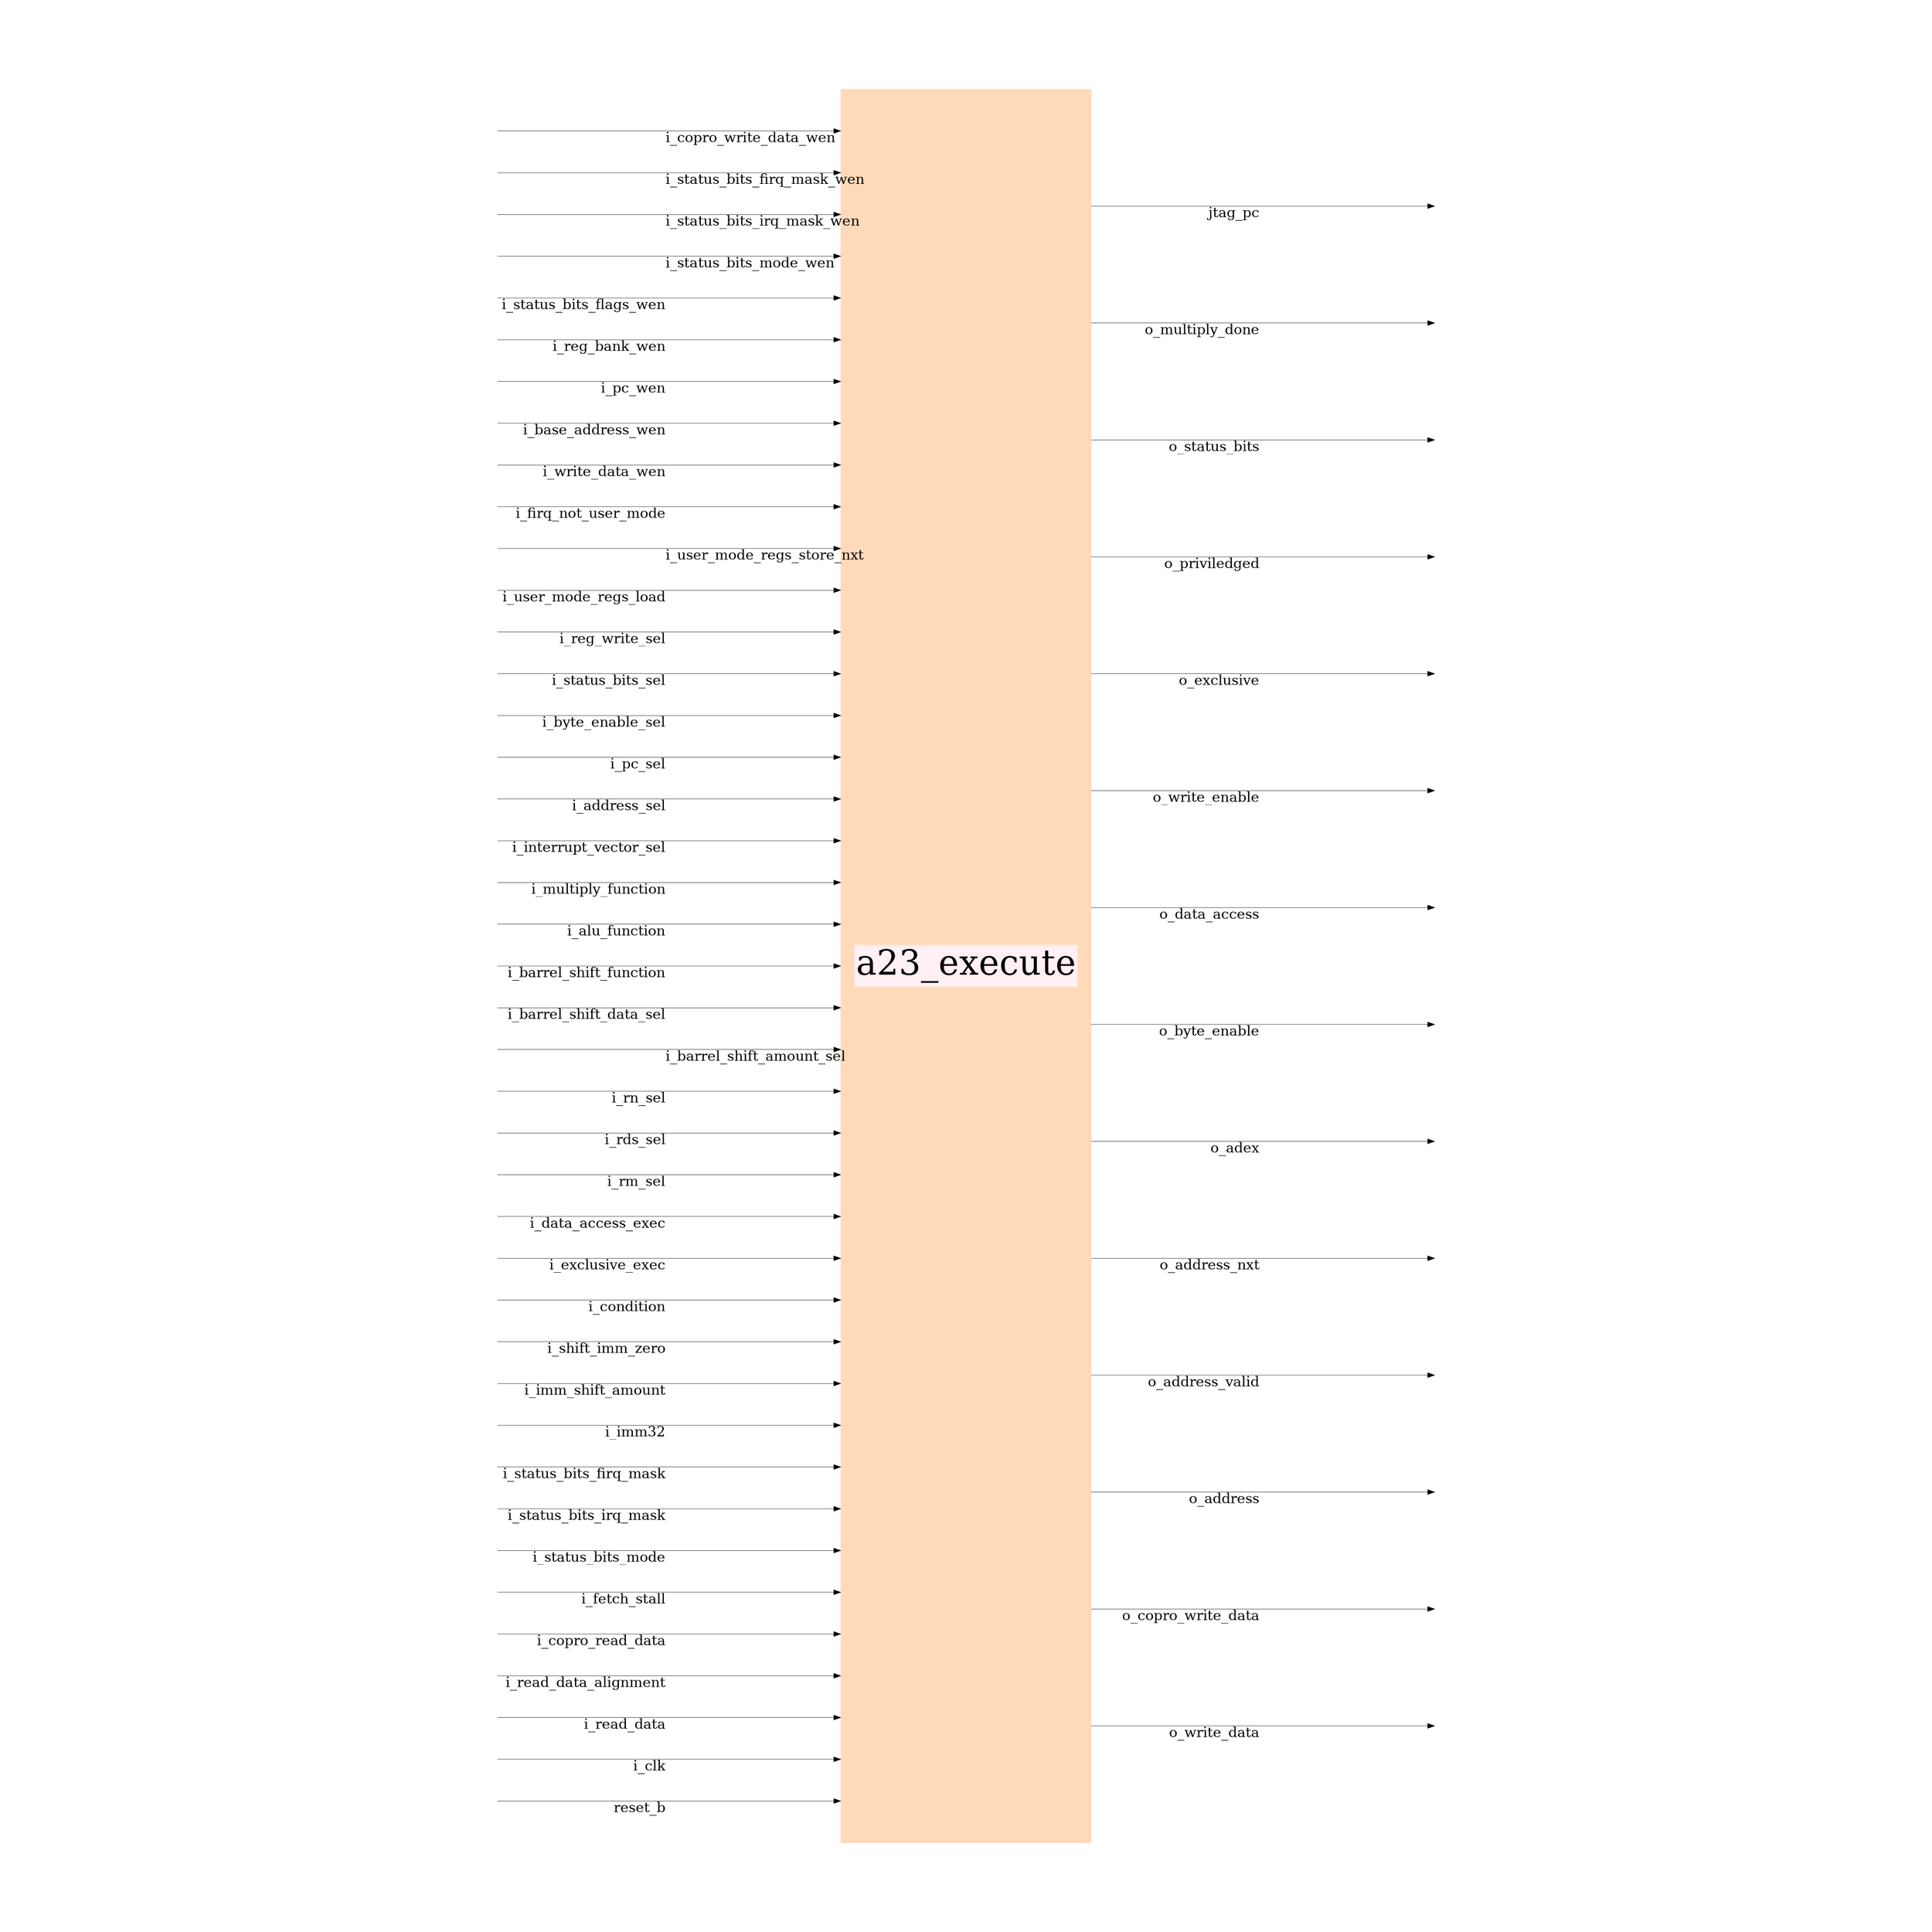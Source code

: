 digraph {
	graph [bb="0,0,5040,5040",
		comment=a23_execute,
		compound=True,
		margin=1.0,
		multiedges=True,
		overlap=False,
		page="11,11",
		rank=same,
		rankdir=LR,
		ranksep=.5,
		ratio=1,
		size="20.0, 20.0",
		splines=ortho
	];
	node [label="\N"];
	a23_execute_left	 [color=peachpuff,
		fontsize=10,
		height=70,
		label=a23_execute_left,
		pos="813,2520",
		shape=box,
		style=invis,
		width=10];
	a23_execute	 [color=peachpuff,
		fontsize=10,
		height=70,
		label=<<TABLE BGCOLOR="lavenderblush">             <TR><TD><FONT POINT-SIZE="100">a23_execute</FONT></TD></TR>             </TABLE>>,
		pos="2520,2520",
		shape=box,
		style=filled,
		width=10];
	a23_execute_left -> a23_execute	 [arrowhead=normal,
		arrowsize=2,
		fontsize=40,
		penwidth=1,
		pos="e,2159.9,4920 1173.2,4920 1173.2,4920 2139.9,4920 2139.9,4920",
		style=filled,
		weight=2.0,
		xlabel=reset_b,
		xlp="1597.6,4898"];
	a23_execute_left -> a23_execute	 [arrowhead=normal,
		arrowsize=2,
		fontsize=40,
		penwidth=1,
		pos="e,2159.9,120 1173.2,120 1173.2,120 2139.9,120 2139.9,120",
		style=filled,
		weight=2.0,
		xlabel=i_clk,
		xlp="1617.1,98"];
	a23_execute_left -> a23_execute	 [arrowhead=normal,
		arrowsize=2,
		fontsize=40,
		penwidth=1,
		pos="e,2159.9,240 1173.2,240 1173.2,240 2139.9,240 2139.9,240",
		style=filled,
		weight=2.0,
		xlabel=i_read_data,
		xlp="1562.6,218"];
	a23_execute_left -> a23_execute	 [arrowhead=normal,
		arrowsize=2,
		fontsize=40,
		penwidth=1,
		pos="e,2159.9,360 1173.2,360 1173.2,360 2139.9,360 2139.9,360",
		style=filled,
		weight=2.0,
		xlabel=i_read_data_alignment,
		xlp="1473.1,338"];
	a23_execute_left -> a23_execute	 [arrowhead=normal,
		arrowsize=2,
		fontsize=40,
		penwidth=1,
		pos="e,2159.9,480 1173.2,480 1173.2,480 2139.9,480 2139.9,480",
		style=filled,
		weight=2.0,
		xlabel=i_copro_read_data,
		xlp="1506.1,458"];
	a23_execute_left -> a23_execute	 [arrowhead=normal,
		arrowsize=2,
		fontsize=40,
		penwidth=1,
		pos="e,2159.9,600 1173.2,600 1173.2,600 2139.9,600 2139.9,600",
		style=filled,
		weight=2.0,
		xlabel=i_fetch_stall,
		xlp="1559.6,578"];
	a23_execute_left -> a23_execute	 [arrowhead=normal,
		arrowsize=2,
		fontsize=40,
		penwidth=1,
		pos="e,2159.9,720 1173.2,720 1173.2,720 2139.9,720 2139.9,720",
		style=filled,
		weight=2.0,
		xlabel=i_status_bits_mode,
		xlp="1501.6,698"];
	a23_execute_left -> a23_execute	 [arrowhead=normal,
		arrowsize=2,
		fontsize=40,
		penwidth=1,
		pos="e,2159.9,840 1173.2,840 1173.2,840 2139.9,840 2139.9,840",
		style=filled,
		weight=2.0,
		xlabel=i_status_bits_irq_mask,
		xlp="1472.1,818"];
	a23_execute_left -> a23_execute	 [arrowhead=normal,
		arrowsize=2,
		fontsize=40,
		penwidth=1,
		pos="e,2159.9,960 1173.2,960 1173.2,960 2139.9,960 2139.9,960",
		style=filled,
		weight=2.0,
		xlabel=i_status_bits_firq_mask,
		xlp="1466.6,938"];
	a23_execute_left -> a23_execute	 [arrowhead=normal,
		arrowsize=2,
		fontsize=40,
		penwidth=1,
		pos="e,2159.9,1080 1173.2,1080 1173.2,1080 2139.9,1080 2139.9,1080",
		style=filled,
		weight=2.0,
		xlabel=i_imm32,
		xlp="1585.6,1058"];
	a23_execute_left -> a23_execute	 [arrowhead=normal,
		arrowsize=2,
		fontsize=40,
		penwidth=1,
		pos="e,2159.9,1200 1173.2,1200 1173.2,1200 2139.9,1200 2139.9,1200",
		style=filled,
		weight=2.0,
		xlabel=i_imm_shift_amount,
		xlp="1491.1,1178"];
	a23_execute_left -> a23_execute	 [arrowhead=normal,
		arrowsize=2,
		fontsize=40,
		penwidth=1,
		pos="e,2159.9,1320 1173.2,1320 1173.2,1320 2139.9,1320 2139.9,1320",
		style=filled,
		weight=2.0,
		xlabel=i_shift_imm_zero,
		xlp="1516.6,1298"];
	a23_execute_left -> a23_execute	 [arrowhead=normal,
		arrowsize=2,
		fontsize=40,
		penwidth=1,
		pos="e,2159.9,1440 1173.2,1440 1173.2,1440 2139.9,1440 2139.9,1440",
		style=filled,
		weight=2.0,
		xlabel=i_condition,
		xlp="1566.1,1418"];
	a23_execute_left -> a23_execute	 [arrowhead=normal,
		arrowsize=2,
		fontsize=40,
		penwidth=1,
		pos="e,2159.9,1560 1173.2,1560 1173.2,1560 2139.9,1560 2139.9,1560",
		style=filled,
		weight=2.0,
		xlabel=i_exclusive_exec,
		xlp="1519.6,1538"];
	a23_execute_left -> a23_execute	 [arrowhead=normal,
		arrowsize=2,
		fontsize=40,
		penwidth=1,
		pos="e,2159.9,1680 1173.2,1680 1173.2,1680 2139.9,1680 2139.9,1680",
		style=filled,
		weight=2.0,
		xlabel=i_data_access_exec,
		xlp="1498.6,1658"];
	a23_execute_left -> a23_execute	 [arrowhead=normal,
		arrowsize=2,
		fontsize=40,
		penwidth=1,
		pos="e,2159.9,1800 1173.2,1800 1173.2,1800 2139.9,1800 2139.9,1800",
		style=filled,
		weight=2.0,
		xlabel=i_rm_sel,
		xlp="1587.1,1778"];
	a23_execute_left -> a23_execute	 [arrowhead=normal,
		arrowsize=2,
		fontsize=40,
		penwidth=1,
		pos="e,2159.9,1920 1173.2,1920 1173.2,1920 2139.9,1920 2139.9,1920",
		style=filled,
		weight=2.0,
		xlabel=i_rds_sel,
		xlp="1584.6,1898"];
	a23_execute_left -> a23_execute	 [arrowhead=normal,
		arrowsize=2,
		fontsize=40,
		penwidth=1,
		pos="e,2159.9,2040 1173.2,2040 1173.2,2040 2139.9,2040 2139.9,2040",
		style=filled,
		weight=2.0,
		xlabel=i_rn_sel,
		xlp="1592.6,2018"];
	a23_execute_left -> a23_execute	 [arrowhead=normal,
		arrowsize=2,
		fontsize=40,
		penwidth=1,
		pos="e,2159.9,2160 1173.2,2160 1173.2,2160 2139.9,2160 2139.9,2160",
		style=filled,
		weight=2.0,
		xlabel=i_barrel_shift_amount_sel,
		xlp="1448.1,2138"];
	a23_execute_left -> a23_execute	 [arrowhead=normal,
		arrowsize=2,
		fontsize=40,
		penwidth=1,
		pos="e,2159.9,2280 1173.2,2280 1173.2,2280 2139.9,2280 2139.9,2280",
		style=filled,
		weight=2.0,
		xlabel=i_barrel_shift_data_sel,
		xlp="1474.6,2258"];
	a23_execute_left -> a23_execute	 [arrowhead=normal,
		arrowsize=2,
		fontsize=40,
		penwidth=1,
		pos="e,2159.9,2400 1173.2,2400 1173.2,2400 2139.9,2400 2139.9,2400",
		style=filled,
		weight=2.0,
		xlabel=i_barrel_shift_function,
		xlp="1474.6,2378"];
	a23_execute_left -> a23_execute	 [arrowhead=normal,
		arrowsize=2,
		fontsize=40,
		penwidth=1,
		pos="e,2159.9,2520 1173.2,2520 1173.2,2520 2139.9,2520 2139.9,2520",
		style=filled,
		weight=2.0,
		xlabel=i_alu_function,
		xlp="1541.6,2498"];
	a23_execute_left -> a23_execute	 [arrowhead=normal,
		arrowsize=2,
		fontsize=40,
		penwidth=1,
		pos="e,2159.9,2640 1173.2,2640 1173.2,2640 2139.9,2640 2139.9,2640",
		style=filled,
		weight=2.0,
		xlabel=i_multiply_function,
		xlp="1499.6,2618"];
	a23_execute_left -> a23_execute	 [arrowhead=normal,
		arrowsize=2,
		fontsize=40,
		penwidth=1,
		pos="e,2159.9,2760 1173.2,2760 1173.2,2760 2139.9,2760 2139.9,2760",
		style=filled,
		weight=2.0,
		xlabel=i_interrupt_vector_sel,
		xlp="1480.6,2738"];
	a23_execute_left -> a23_execute	 [arrowhead=normal,
		arrowsize=2,
		fontsize=40,
		penwidth=1,
		pos="e,2159.9,2880 1173.2,2880 1173.2,2880 2139.9,2880 2139.9,2880",
		style=filled,
		weight=2.0,
		xlabel=i_address_sel,
		xlp="1548.6,2858"];
	a23_execute_left -> a23_execute	 [arrowhead=normal,
		arrowsize=2,
		fontsize=40,
		penwidth=1,
		pos="e,2159.9,3000 1173.2,3000 1173.2,3000 2139.9,3000 2139.9,3000",
		style=filled,
		weight=2.0,
		xlabel=i_pc_sel,
		xlp="1590.1,2978"];
	a23_execute_left -> a23_execute	 [arrowhead=normal,
		arrowsize=2,
		fontsize=40,
		penwidth=1,
		pos="e,2159.9,3120 1173.2,3120 1173.2,3120 2139.9,3120 2139.9,3120",
		style=filled,
		weight=2.0,
		xlabel=i_byte_enable_sel,
		xlp="1512.1,3098"];
	a23_execute_left -> a23_execute	 [arrowhead=normal,
		arrowsize=2,
		fontsize=40,
		penwidth=1,
		pos="e,2159.9,3240 1173.2,3240 1173.2,3240 2139.9,3240 2139.9,3240",
		style=filled,
		weight=2.0,
		xlabel=i_status_bits_sel,
		xlp="1524.6,3218"];
	a23_execute_left -> a23_execute	 [arrowhead=normal,
		arrowsize=2,
		fontsize=40,
		penwidth=1,
		pos="e,2159.9,3360 1173.2,3360 1173.2,3360 2139.9,3360 2139.9,3360",
		style=filled,
		weight=2.0,
		xlabel=i_reg_write_sel,
		xlp="1533.1,3338"];
	a23_execute_left -> a23_execute	 [arrowhead=normal,
		arrowsize=2,
		fontsize=40,
		penwidth=1,
		pos="e,2159.9,3480 1173.2,3480 1173.2,3480 2139.9,3480 2139.9,3480",
		style=filled,
		weight=2.0,
		xlabel=i_user_mode_regs_load,
		xlp="1464.6,3458"];
	a23_execute_left -> a23_execute	 [arrowhead=normal,
		arrowsize=2,
		fontsize=40,
		penwidth=1,
		pos="e,2159.9,3600 1173.2,3600 1173.2,3600 2139.9,3600 2139.9,3600",
		style=filled,
		weight=2.0,
		xlabel=i_user_mode_regs_store_nxt,
		xlp="1423.6,3578"];
	a23_execute_left -> a23_execute	 [arrowhead=normal,
		arrowsize=2,
		fontsize=40,
		penwidth=1,
		pos="e,2159.9,3720 1173.2,3720 1173.2,3720 2139.9,3720 2139.9,3720",
		style=filled,
		weight=2.0,
		xlabel=i_firq_not_user_mode,
		xlp="1479.1,3698"];
	a23_execute_left -> a23_execute	 [arrowhead=normal,
		arrowsize=2,
		fontsize=40,
		penwidth=1,
		pos="e,2159.9,3840 1173.2,3840 1173.2,3840 2139.9,3840 2139.9,3840",
		style=filled,
		weight=2.0,
		xlabel=i_write_data_wen,
		xlp="1513.6,3818"];
	a23_execute_left -> a23_execute	 [arrowhead=normal,
		arrowsize=2,
		fontsize=40,
		penwidth=1,
		pos="e,2159.9,3960 1173.2,3960 1173.2,3960 2139.9,3960 2139.9,3960",
		style=filled,
		weight=2.0,
		xlabel=i_base_address_wen,
		xlp="1491.1,3938"];
	a23_execute_left -> a23_execute	 [arrowhead=normal,
		arrowsize=2,
		fontsize=40,
		penwidth=1,
		pos="e,2159.9,4080 1173.2,4080 1173.2,4080 2139.9,4080 2139.9,4080",
		style=filled,
		weight=2.0,
		xlabel=i_pc_wen,
		xlp="1578.6,4058"];
	a23_execute_left -> a23_execute	 [arrowhead=normal,
		arrowsize=2,
		fontsize=40,
		penwidth=1,
		pos="e,2159.9,4200 1173.2,4200 1173.2,4200 2139.9,4200 2139.9,4200",
		style=filled,
		weight=2.0,
		xlabel=i_reg_bank_wen,
		xlp="1522.6,4178"];
	a23_execute_left -> a23_execute	 [arrowhead=normal,
		arrowsize=2,
		fontsize=40,
		penwidth=1,
		pos="e,2159.9,4320 1173.2,4320 1173.2,4320 2139.9,4320 2139.9,4320",
		style=filled,
		weight=2.0,
		xlabel=i_status_bits_flags_wen,
		xlp="1465.6,4298"];
	a23_execute_left -> a23_execute	 [arrowhead=normal,
		arrowsize=2,
		fontsize=40,
		penwidth=1,
		pos="e,2159.9,4440 1173.2,4440 1173.2,4440 2139.9,4440 2139.9,4440",
		style=filled,
		weight=2.0,
		xlabel=i_status_bits_mode_wen,
		xlp="1458.1,4418"];
	a23_execute_left -> a23_execute	 [arrowhead=normal,
		arrowsize=2,
		fontsize=40,
		penwidth=1,
		pos="e,2159.9,4560 1173.2,4560 1173.2,4560 2139.9,4560 2139.9,4560",
		style=filled,
		weight=2.0,
		xlabel=i_status_bits_irq_mask_wen,
		xlp="1428.6,4538"];
	a23_execute_left -> a23_execute	 [arrowhead=normal,
		arrowsize=2,
		fontsize=40,
		penwidth=1,
		pos="e,2159.9,4680 1173.2,4680 1173.2,4680 2139.9,4680 2139.9,4680",
		style=filled,
		weight=2.0,
		xlabel=i_status_bits_firq_mask_wen,
		xlp="1423.1,4658"];
	a23_execute_left -> a23_execute	 [arrowhead=normal,
		arrowsize=2,
		fontsize=40,
		penwidth=1,
		pos="e,2159.9,4800 1173.2,4800 1173.2,4800 2139.9,4800 2139.9,4800",
		style=filled,
		weight=2.0,
		xlabel=i_copro_write_data_wen,
		xlp="1457.1,4778"];
	a23_execute_right	 [color=peachpuff,
		fontsize=10,
		height=70,
		label=a23_execute_right,
		pos="4227,2520",
		shape=box,
		style=invis,
		width=10];
	a23_execute -> a23_execute_right	 [arrowhead=normal,
		arrowsize=2,
		fontsize=40,
		penwidth=1,
		pos="e,3866.9,672 2880.2,672 2880.2,672 3846.9,672 3846.9,672",
		style=filled,
		weight=2.0,
		xlabel=o_write_data,
		xlp="3258.6,650"];
	a23_execute -> a23_execute_right	 [arrowhead=normal,
		arrowsize=2,
		fontsize=40,
		penwidth=1,
		pos="e,3866.9,1008 2880.2,1008 2880.2,1008 3846.9,1008 3846.9,1008",
		style=filled,
		weight=2.0,
		xlabel=o_copro_write_data,
		xlp="3202.6,986"];
	a23_execute -> a23_execute_right	 [arrowhead=normal,
		arrowsize=2,
		fontsize=40,
		penwidth=1,
		pos="e,3866.9,1344 2880.2,1344 2880.2,1344 3846.9,1344 3846.9,1344",
		style=filled,
		weight=2.0,
		xlabel=o_address,
		xlp="3282.1,1322"];
	a23_execute -> a23_execute_right	 [arrowhead=normal,
		arrowsize=2,
		fontsize=40,
		penwidth=1,
		pos="e,3866.9,1680 2880.2,1680 2880.2,1680 3846.9,1680 3846.9,1680",
		style=filled,
		weight=2.0,
		xlabel=o_address_valid,
		xlp="3234.1,1658"];
	a23_execute -> a23_execute_right	 [arrowhead=normal,
		arrowsize=2,
		fontsize=40,
		penwidth=1,
		pos="e,3866.9,2016 2880.2,2016 2880.2,2016 3846.9,2016 3846.9,2016",
		style=filled,
		weight=2.0,
		xlabel=o_address_nxt,
		xlp="3246.1,1994"];
	a23_execute -> a23_execute_right	 [arrowhead=normal,
		arrowsize=2,
		fontsize=40,
		penwidth=1,
		pos="e,3866.9,2352 2880.2,2352 2880.2,2352 3846.9,2352 3846.9,2352",
		style=filled,
		weight=2.0,
		xlabel=o_adex,
		xlp="3304.6,2330"];
	a23_execute -> a23_execute_right	 [arrowhead=normal,
		arrowsize=2,
		fontsize=40,
		penwidth=1,
		pos="e,3866.9,2688 2880.2,2688 2880.2,2688 3846.9,2688 3846.9,2688",
		style=filled,
		weight=2.0,
		xlabel=o_byte_enable,
		xlp="3246.1,2666"];
	a23_execute -> a23_execute_right	 [arrowhead=normal,
		arrowsize=2,
		fontsize=40,
		penwidth=1,
		pos="e,3866.9,3024 2880.2,3024 2880.2,3024 3846.9,3024 3846.9,3024",
		style=filled,
		weight=2.0,
		xlabel=o_data_access,
		xlp="3247.6,3002"];
	a23_execute -> a23_execute_right	 [arrowhead=normal,
		arrowsize=2,
		fontsize=40,
		penwidth=1,
		pos="e,3866.9,3360 2880.2,3360 2880.2,3360 3846.9,3360 3846.9,3360",
		style=filled,
		weight=2.0,
		xlabel=o_write_enable,
		xlp="3240.1,3338"];
	a23_execute -> a23_execute_right	 [arrowhead=normal,
		arrowsize=2,
		fontsize=40,
		penwidth=1,
		pos="e,3866.9,3696 2880.2,3696 2880.2,3696 3846.9,3696 3846.9,3696",
		style=filled,
		weight=2.0,
		xlabel=o_exclusive,
		xlp="3268.6,3674"];
	a23_execute -> a23_execute_right	 [arrowhead=normal,
		arrowsize=2,
		fontsize=40,
		penwidth=1,
		pos="e,3866.9,4032 2880.2,4032 2880.2,4032 3846.9,4032 3846.9,4032",
		style=filled,
		weight=2.0,
		xlabel=o_priviledged,
		xlp="3253.6,4010"];
	a23_execute -> a23_execute_right	 [arrowhead=normal,
		arrowsize=2,
		fontsize=40,
		penwidth=1,
		pos="e,3866.9,4368 2880.2,4368 2880.2,4368 3846.9,4368 3846.9,4368",
		style=filled,
		weight=2.0,
		xlabel=o_status_bits,
		xlp="3258.1,4346"];
	a23_execute -> a23_execute_right	 [arrowhead=normal,
		arrowsize=2,
		fontsize=40,
		penwidth=1,
		pos="e,3866.9,4704 2880.2,4704 2880.2,4704 3846.9,4704 3846.9,4704",
		style=filled,
		weight=2.0,
		xlabel=o_multiply_done,
		xlp="3227.6,4682"];
	a23_execute -> a23_execute_right	 [arrowhead=normal,
		arrowsize=2,
		fontsize=40,
		penwidth=1,
		pos="e,3866.9,336 2880.2,336 2880.2,336 3846.9,336 3846.9,336",
		style=filled,
		weight=2.0,
		xlabel=jtag_pc,
		xlp="3303.6,314"];
}

